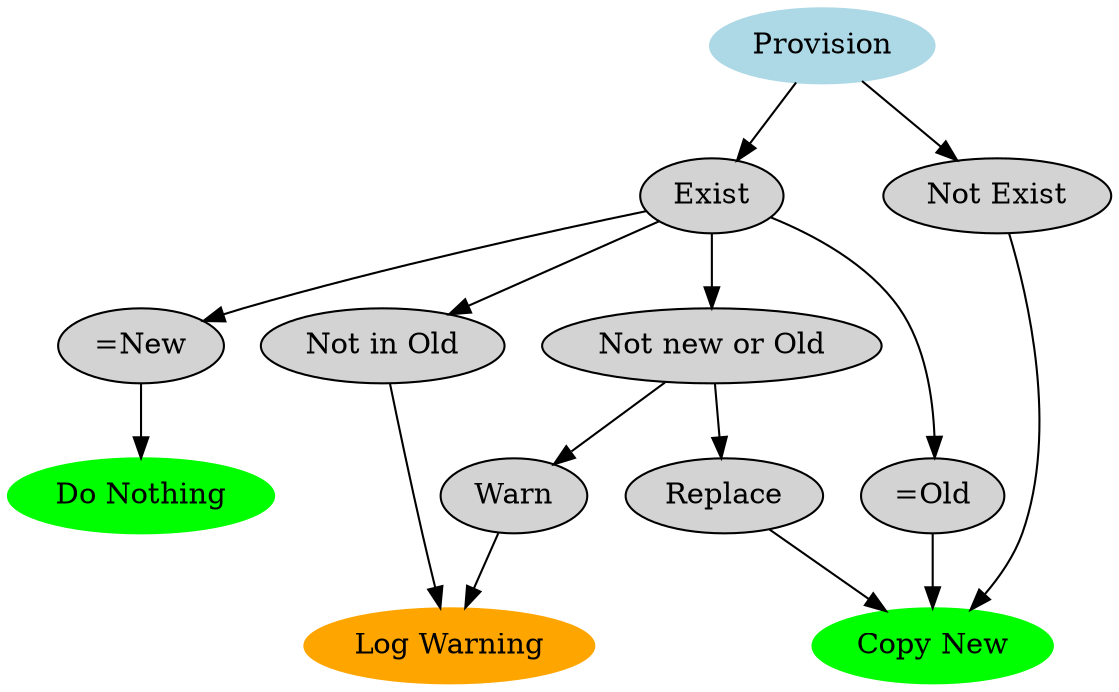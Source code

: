 # TODO: Decide on a tool to use for editing dot graphs
strict digraph {
    node [style=filled]

    # Start
    Provision [color=lightblue]

    Provision -> {
        "Exist"
        "Not Exist"
    }

    "Not Exist" -> "Copy New"

    Exist -> {
        "=Old"
        "=New"
        "Not in Old"
        "Not new or Old"
    }

    "=Old" -> "Copy New"
    "=New" -> "Do Nothing"
    "Not in Old" -> "Log Warning"

    "Not new or Old" -> {
        "Warn"
        "Replace"
    }

    "Warn" -> "Log Warning"
    "Replace" -> "Copy New"

    # End
    "Copy New" [color=green]
    "Do Nothing" [color=green]
    "Log Warning" [color=orange]
}
